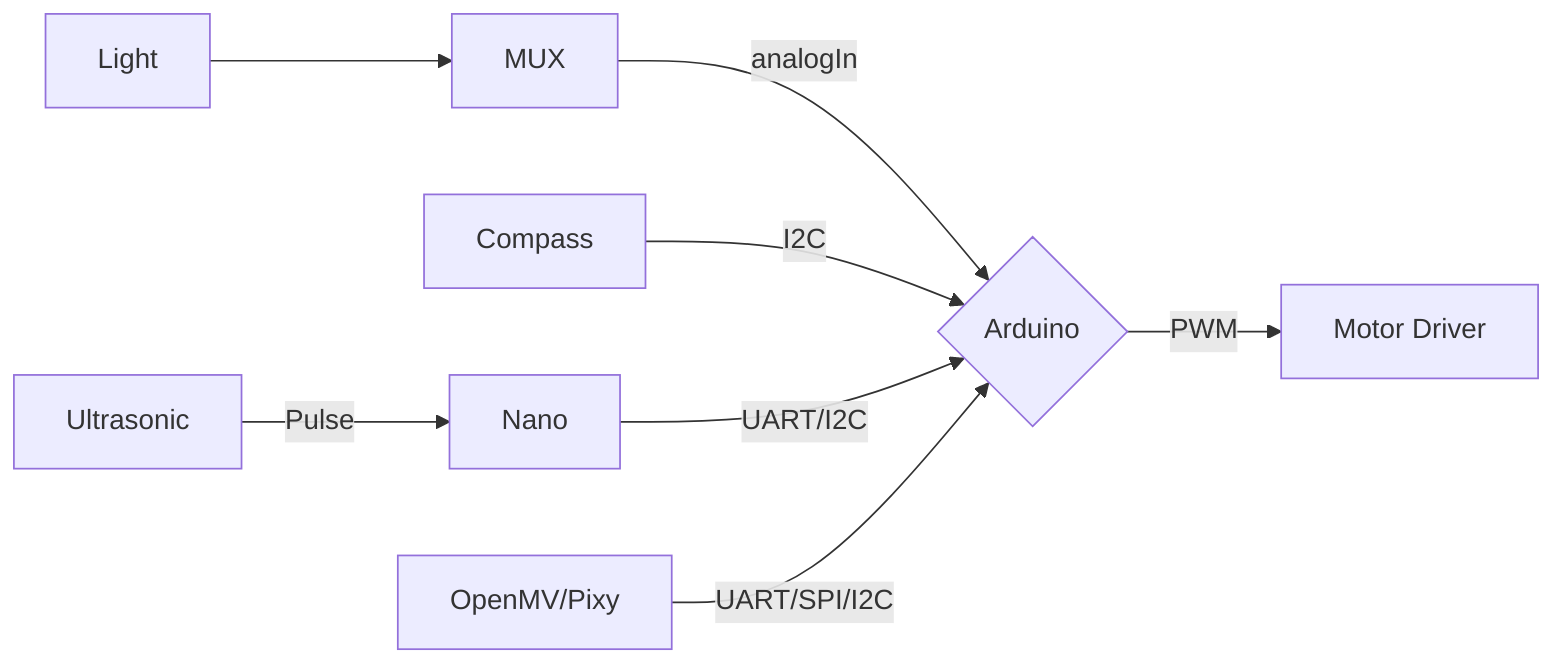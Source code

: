 graph LR
	Light --> MUX --> |analogIn| A{Arduino}
	Compass --> |I2C| A
	Ultrasonic --> |Pulse| Nano --> |UART/I2C| A
	OpenMV/Pixy --> |UART/SPI/I2C| A
	A --> |PWM| M[Motor Driver]